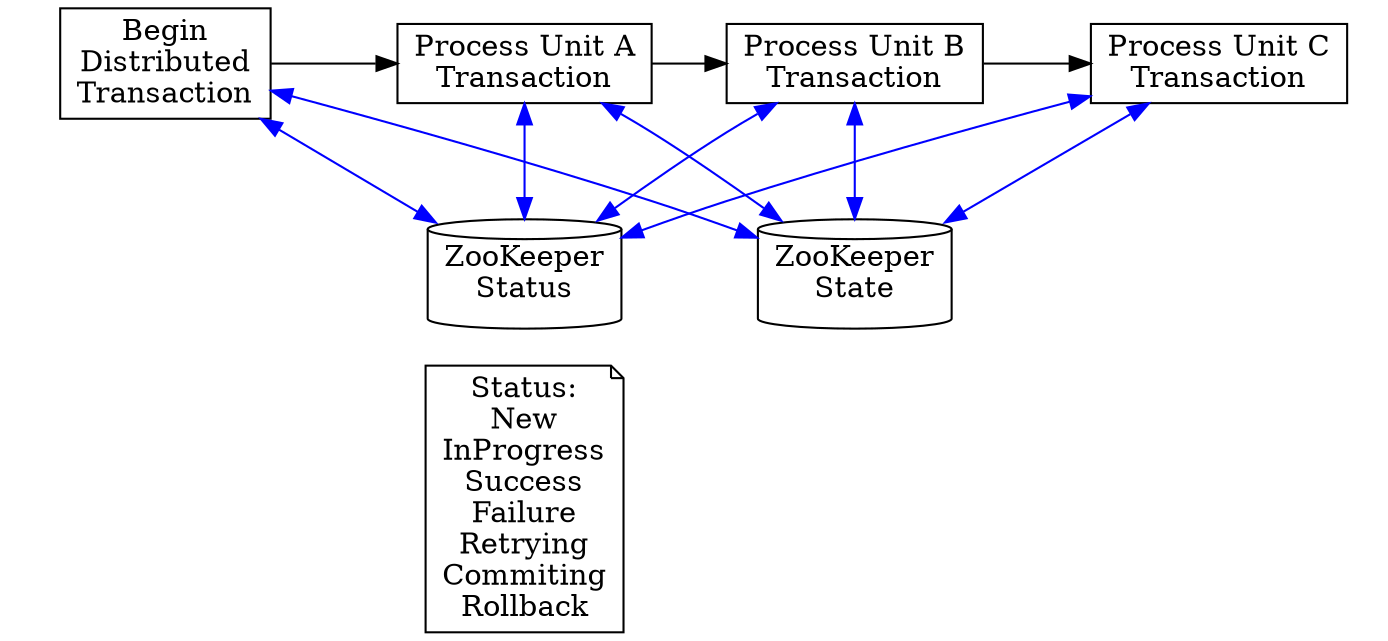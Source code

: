 digraph zookeeper_distributed_transaction {
  rankdir=LR
  overlap=false
  note [shape=note label="Status:\nNew\nInProgress\nSuccess\nFailure\nRetrying\nCommiting\nRollback"]
  invisNodeMin [style="invis" group=g0]
  invisNodeMax [style="invis" group=g0]
  zookeeperStatus [shape=cylinder label="ZooKeeper\nStatus" group=g0]
  zookeeperState [shape=cylinder label="ZooKeeper\nState" group=g0]

  beginDistributed [shape=box label="Begin\nDistributed\nTransaction" group=g1]
  processUnitATransaction [shape=box label="Process Unit A\nTransaction" group=g1]
  processUnitBTransaction [shape=box label="Process Unit B\nTransaction" group=g1]
  processUnitCTransaction [shape=box label="Process Unit C\nTransaction" rank="max" group=g1]

  { rank="min"; invisNodeMin; beginDistributed; }
  { rank="max"; invisNodeMax; processUnitCTransaction; }

  { rank="same"; processUnitATransaction; zookeeperStatus; }
  { rank="same"; processUnitBTransaction; zookeeperState; }

  invisNodeMin -> zookeeperStatus [style="invis"]
  zookeeperStatus -> zookeeperState [style="invis"]
  zookeeperState -> invisNodeMax [style="invis"]
  beginDistributed -> {zookeeperStatus, zookeeperState} [dir=both color="blue"]
  beginDistributed -> processUnitATransaction
  processUnitATransaction -> {zookeeperStatus, zookeeperState} [dir=both color="blue"]
  processUnitATransaction -> processUnitBTransaction
  processUnitBTransaction -> {zookeeperStatus, zookeeperState} [dir=both color="blue"]
  processUnitBTransaction -> processUnitCTransaction
  processUnitCTransaction -> {zookeeperStatus, zookeeperState} [dir=both color="blue"]
}
